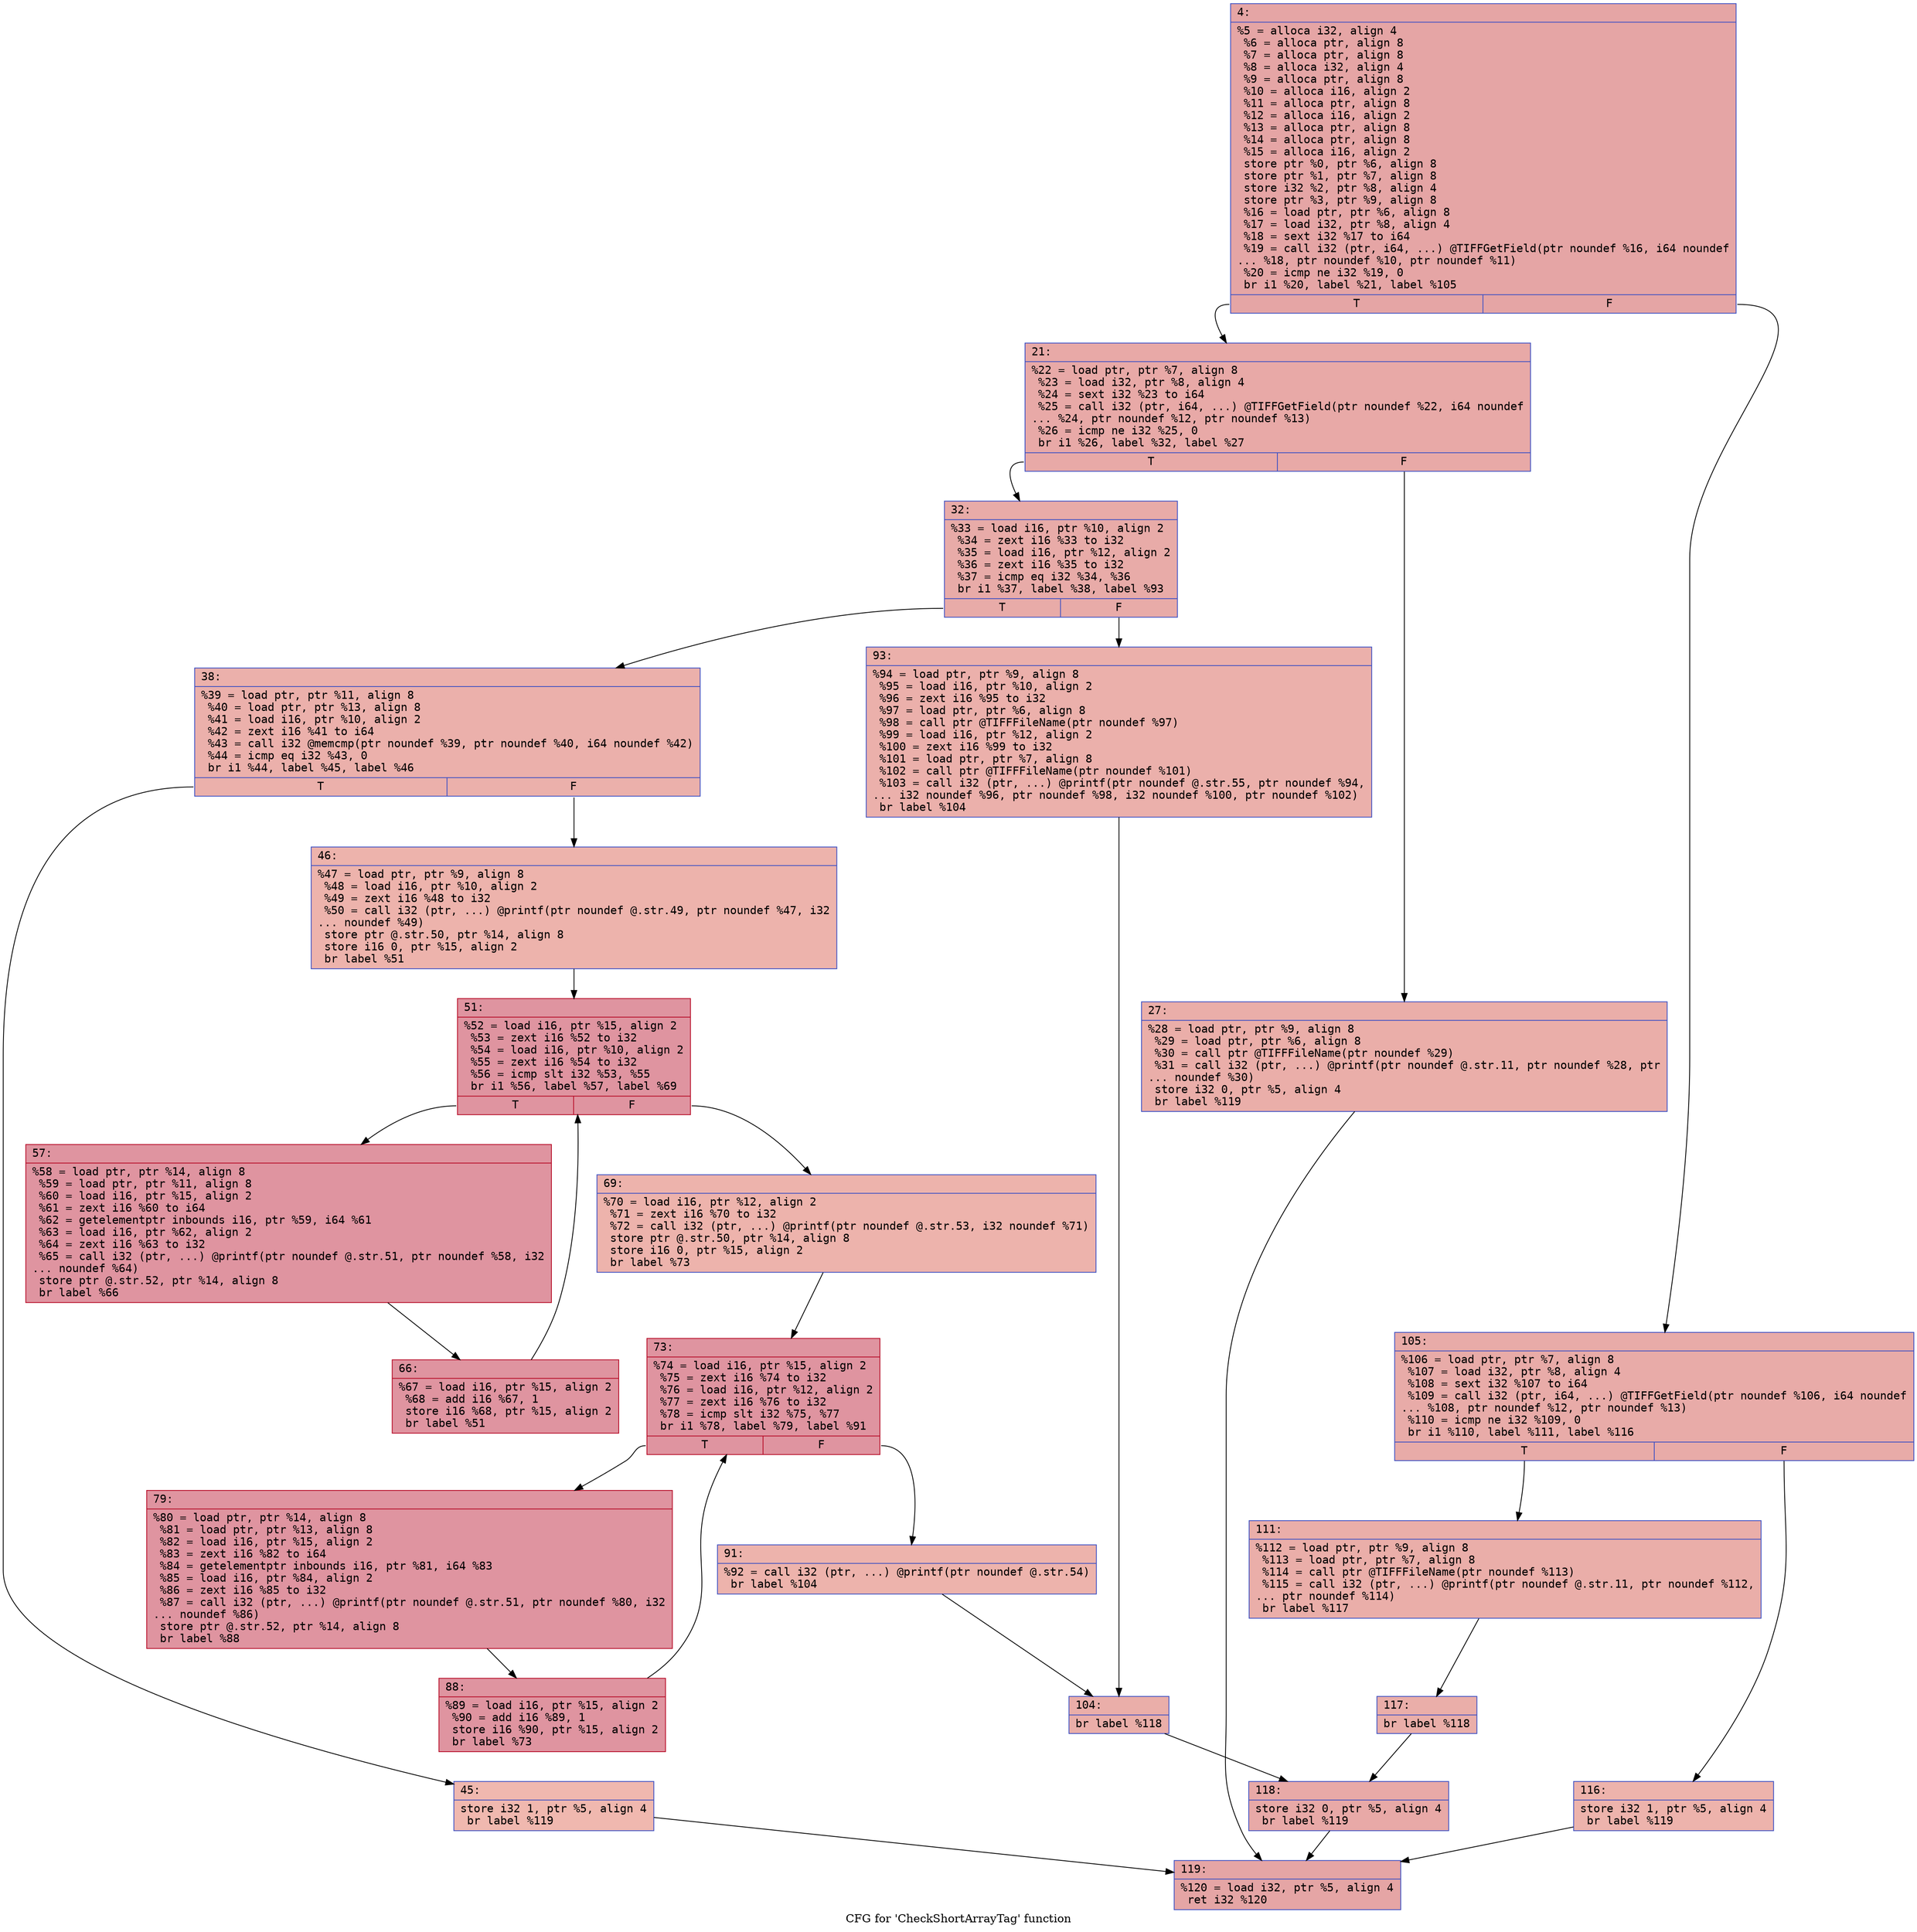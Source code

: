 digraph "CFG for 'CheckShortArrayTag' function" {
	label="CFG for 'CheckShortArrayTag' function";

	Node0x6000005f57c0 [shape=record,color="#3d50c3ff", style=filled, fillcolor="#c5333470" fontname="Courier",label="{4:\l|  %5 = alloca i32, align 4\l  %6 = alloca ptr, align 8\l  %7 = alloca ptr, align 8\l  %8 = alloca i32, align 4\l  %9 = alloca ptr, align 8\l  %10 = alloca i16, align 2\l  %11 = alloca ptr, align 8\l  %12 = alloca i16, align 2\l  %13 = alloca ptr, align 8\l  %14 = alloca ptr, align 8\l  %15 = alloca i16, align 2\l  store ptr %0, ptr %6, align 8\l  store ptr %1, ptr %7, align 8\l  store i32 %2, ptr %8, align 4\l  store ptr %3, ptr %9, align 8\l  %16 = load ptr, ptr %6, align 8\l  %17 = load i32, ptr %8, align 4\l  %18 = sext i32 %17 to i64\l  %19 = call i32 (ptr, i64, ...) @TIFFGetField(ptr noundef %16, i64 noundef\l... %18, ptr noundef %10, ptr noundef %11)\l  %20 = icmp ne i32 %19, 0\l  br i1 %20, label %21, label %105\l|{<s0>T|<s1>F}}"];
	Node0x6000005f57c0:s0 -> Node0x6000005f5810[tooltip="4 -> 21\nProbability 62.50%" ];
	Node0x6000005f57c0:s1 -> Node0x6000005f5d10[tooltip="4 -> 105\nProbability 37.50%" ];
	Node0x6000005f5810 [shape=record,color="#3d50c3ff", style=filled, fillcolor="#ca3b3770" fontname="Courier",label="{21:\l|  %22 = load ptr, ptr %7, align 8\l  %23 = load i32, ptr %8, align 4\l  %24 = sext i32 %23 to i64\l  %25 = call i32 (ptr, i64, ...) @TIFFGetField(ptr noundef %22, i64 noundef\l... %24, ptr noundef %12, ptr noundef %13)\l  %26 = icmp ne i32 %25, 0\l  br i1 %26, label %32, label %27\l|{<s0>T|<s1>F}}"];
	Node0x6000005f5810:s0 -> Node0x6000005f58b0[tooltip="21 -> 32\nProbability 62.50%" ];
	Node0x6000005f5810:s1 -> Node0x6000005f5860[tooltip="21 -> 27\nProbability 37.50%" ];
	Node0x6000005f5860 [shape=record,color="#3d50c3ff", style=filled, fillcolor="#d0473d70" fontname="Courier",label="{27:\l|  %28 = load ptr, ptr %9, align 8\l  %29 = load ptr, ptr %6, align 8\l  %30 = call ptr @TIFFFileName(ptr noundef %29)\l  %31 = call i32 (ptr, ...) @printf(ptr noundef @.str.11, ptr noundef %28, ptr\l... noundef %30)\l  store i32 0, ptr %5, align 4\l  br label %119\l}"];
	Node0x6000005f5860 -> Node0x6000005f5ea0[tooltip="27 -> 119\nProbability 100.00%" ];
	Node0x6000005f58b0 [shape=record,color="#3d50c3ff", style=filled, fillcolor="#cc403a70" fontname="Courier",label="{32:\l|  %33 = load i16, ptr %10, align 2\l  %34 = zext i16 %33 to i32\l  %35 = load i16, ptr %12, align 2\l  %36 = zext i16 %35 to i32\l  %37 = icmp eq i32 %34, %36\l  br i1 %37, label %38, label %93\l|{<s0>T|<s1>F}}"];
	Node0x6000005f58b0:s0 -> Node0x6000005f5900[tooltip="32 -> 38\nProbability 50.00%" ];
	Node0x6000005f58b0:s1 -> Node0x6000005f5c70[tooltip="32 -> 93\nProbability 50.00%" ];
	Node0x6000005f5900 [shape=record,color="#3d50c3ff", style=filled, fillcolor="#d24b4070" fontname="Courier",label="{38:\l|  %39 = load ptr, ptr %11, align 8\l  %40 = load ptr, ptr %13, align 8\l  %41 = load i16, ptr %10, align 2\l  %42 = zext i16 %41 to i64\l  %43 = call i32 @memcmp(ptr noundef %39, ptr noundef %40, i64 noundef %42)\l  %44 = icmp eq i32 %43, 0\l  br i1 %44, label %45, label %46\l|{<s0>T|<s1>F}}"];
	Node0x6000005f5900:s0 -> Node0x6000005f5950[tooltip="38 -> 45\nProbability 37.50%" ];
	Node0x6000005f5900:s1 -> Node0x6000005f59a0[tooltip="38 -> 46\nProbability 62.50%" ];
	Node0x6000005f5950 [shape=record,color="#3d50c3ff", style=filled, fillcolor="#dc5d4a70" fontname="Courier",label="{45:\l|  store i32 1, ptr %5, align 4\l  br label %119\l}"];
	Node0x6000005f5950 -> Node0x6000005f5ea0[tooltip="45 -> 119\nProbability 100.00%" ];
	Node0x6000005f59a0 [shape=record,color="#3d50c3ff", style=filled, fillcolor="#d6524470" fontname="Courier",label="{46:\l|  %47 = load ptr, ptr %9, align 8\l  %48 = load i16, ptr %10, align 2\l  %49 = zext i16 %48 to i32\l  %50 = call i32 (ptr, ...) @printf(ptr noundef @.str.49, ptr noundef %47, i32\l... noundef %49)\l  store ptr @.str.50, ptr %14, align 8\l  store i16 0, ptr %15, align 2\l  br label %51\l}"];
	Node0x6000005f59a0 -> Node0x6000005f59f0[tooltip="46 -> 51\nProbability 100.00%" ];
	Node0x6000005f59f0 [shape=record,color="#b70d28ff", style=filled, fillcolor="#b70d2870" fontname="Courier",label="{51:\l|  %52 = load i16, ptr %15, align 2\l  %53 = zext i16 %52 to i32\l  %54 = load i16, ptr %10, align 2\l  %55 = zext i16 %54 to i32\l  %56 = icmp slt i32 %53, %55\l  br i1 %56, label %57, label %69\l|{<s0>T|<s1>F}}"];
	Node0x6000005f59f0:s0 -> Node0x6000005f5a40[tooltip="51 -> 57\nProbability 96.88%" ];
	Node0x6000005f59f0:s1 -> Node0x6000005f5ae0[tooltip="51 -> 69\nProbability 3.12%" ];
	Node0x6000005f5a40 [shape=record,color="#b70d28ff", style=filled, fillcolor="#b70d2870" fontname="Courier",label="{57:\l|  %58 = load ptr, ptr %14, align 8\l  %59 = load ptr, ptr %11, align 8\l  %60 = load i16, ptr %15, align 2\l  %61 = zext i16 %60 to i64\l  %62 = getelementptr inbounds i16, ptr %59, i64 %61\l  %63 = load i16, ptr %62, align 2\l  %64 = zext i16 %63 to i32\l  %65 = call i32 (ptr, ...) @printf(ptr noundef @.str.51, ptr noundef %58, i32\l... noundef %64)\l  store ptr @.str.52, ptr %14, align 8\l  br label %66\l}"];
	Node0x6000005f5a40 -> Node0x6000005f5a90[tooltip="57 -> 66\nProbability 100.00%" ];
	Node0x6000005f5a90 [shape=record,color="#b70d28ff", style=filled, fillcolor="#b70d2870" fontname="Courier",label="{66:\l|  %67 = load i16, ptr %15, align 2\l  %68 = add i16 %67, 1\l  store i16 %68, ptr %15, align 2\l  br label %51\l}"];
	Node0x6000005f5a90 -> Node0x6000005f59f0[tooltip="66 -> 51\nProbability 100.00%" ];
	Node0x6000005f5ae0 [shape=record,color="#3d50c3ff", style=filled, fillcolor="#d6524470" fontname="Courier",label="{69:\l|  %70 = load i16, ptr %12, align 2\l  %71 = zext i16 %70 to i32\l  %72 = call i32 (ptr, ...) @printf(ptr noundef @.str.53, i32 noundef %71)\l  store ptr @.str.50, ptr %14, align 8\l  store i16 0, ptr %15, align 2\l  br label %73\l}"];
	Node0x6000005f5ae0 -> Node0x6000005f5b30[tooltip="69 -> 73\nProbability 100.00%" ];
	Node0x6000005f5b30 [shape=record,color="#b70d28ff", style=filled, fillcolor="#b70d2870" fontname="Courier",label="{73:\l|  %74 = load i16, ptr %15, align 2\l  %75 = zext i16 %74 to i32\l  %76 = load i16, ptr %12, align 2\l  %77 = zext i16 %76 to i32\l  %78 = icmp slt i32 %75, %77\l  br i1 %78, label %79, label %91\l|{<s0>T|<s1>F}}"];
	Node0x6000005f5b30:s0 -> Node0x6000005f5b80[tooltip="73 -> 79\nProbability 96.88%" ];
	Node0x6000005f5b30:s1 -> Node0x6000005f5c20[tooltip="73 -> 91\nProbability 3.12%" ];
	Node0x6000005f5b80 [shape=record,color="#b70d28ff", style=filled, fillcolor="#b70d2870" fontname="Courier",label="{79:\l|  %80 = load ptr, ptr %14, align 8\l  %81 = load ptr, ptr %13, align 8\l  %82 = load i16, ptr %15, align 2\l  %83 = zext i16 %82 to i64\l  %84 = getelementptr inbounds i16, ptr %81, i64 %83\l  %85 = load i16, ptr %84, align 2\l  %86 = zext i16 %85 to i32\l  %87 = call i32 (ptr, ...) @printf(ptr noundef @.str.51, ptr noundef %80, i32\l... noundef %86)\l  store ptr @.str.52, ptr %14, align 8\l  br label %88\l}"];
	Node0x6000005f5b80 -> Node0x6000005f5bd0[tooltip="79 -> 88\nProbability 100.00%" ];
	Node0x6000005f5bd0 [shape=record,color="#b70d28ff", style=filled, fillcolor="#b70d2870" fontname="Courier",label="{88:\l|  %89 = load i16, ptr %15, align 2\l  %90 = add i16 %89, 1\l  store i16 %90, ptr %15, align 2\l  br label %73\l}"];
	Node0x6000005f5bd0 -> Node0x6000005f5b30[tooltip="88 -> 73\nProbability 100.00%" ];
	Node0x6000005f5c20 [shape=record,color="#3d50c3ff", style=filled, fillcolor="#d6524470" fontname="Courier",label="{91:\l|  %92 = call i32 (ptr, ...) @printf(ptr noundef @.str.54)\l  br label %104\l}"];
	Node0x6000005f5c20 -> Node0x6000005f5cc0[tooltip="91 -> 104\nProbability 100.00%" ];
	Node0x6000005f5c70 [shape=record,color="#3d50c3ff", style=filled, fillcolor="#d24b4070" fontname="Courier",label="{93:\l|  %94 = load ptr, ptr %9, align 8\l  %95 = load i16, ptr %10, align 2\l  %96 = zext i16 %95 to i32\l  %97 = load ptr, ptr %6, align 8\l  %98 = call ptr @TIFFFileName(ptr noundef %97)\l  %99 = load i16, ptr %12, align 2\l  %100 = zext i16 %99 to i32\l  %101 = load ptr, ptr %7, align 8\l  %102 = call ptr @TIFFFileName(ptr noundef %101)\l  %103 = call i32 (ptr, ...) @printf(ptr noundef @.str.55, ptr noundef %94,\l... i32 noundef %96, ptr noundef %98, i32 noundef %100, ptr noundef %102)\l  br label %104\l}"];
	Node0x6000005f5c70 -> Node0x6000005f5cc0[tooltip="93 -> 104\nProbability 100.00%" ];
	Node0x6000005f5cc0 [shape=record,color="#3d50c3ff", style=filled, fillcolor="#d0473d70" fontname="Courier",label="{104:\l|  br label %118\l}"];
	Node0x6000005f5cc0 -> Node0x6000005f5e50[tooltip="104 -> 118\nProbability 100.00%" ];
	Node0x6000005f5d10 [shape=record,color="#3d50c3ff", style=filled, fillcolor="#cc403a70" fontname="Courier",label="{105:\l|  %106 = load ptr, ptr %7, align 8\l  %107 = load i32, ptr %8, align 4\l  %108 = sext i32 %107 to i64\l  %109 = call i32 (ptr, i64, ...) @TIFFGetField(ptr noundef %106, i64 noundef\l... %108, ptr noundef %12, ptr noundef %13)\l  %110 = icmp ne i32 %109, 0\l  br i1 %110, label %111, label %116\l|{<s0>T|<s1>F}}"];
	Node0x6000005f5d10:s0 -> Node0x6000005f5d60[tooltip="105 -> 111\nProbability 62.50%" ];
	Node0x6000005f5d10:s1 -> Node0x6000005f5db0[tooltip="105 -> 116\nProbability 37.50%" ];
	Node0x6000005f5d60 [shape=record,color="#3d50c3ff", style=filled, fillcolor="#d0473d70" fontname="Courier",label="{111:\l|  %112 = load ptr, ptr %9, align 8\l  %113 = load ptr, ptr %7, align 8\l  %114 = call ptr @TIFFFileName(ptr noundef %113)\l  %115 = call i32 (ptr, ...) @printf(ptr noundef @.str.11, ptr noundef %112,\l... ptr noundef %114)\l  br label %117\l}"];
	Node0x6000005f5d60 -> Node0x6000005f5e00[tooltip="111 -> 117\nProbability 100.00%" ];
	Node0x6000005f5db0 [shape=record,color="#3d50c3ff", style=filled, fillcolor="#d6524470" fontname="Courier",label="{116:\l|  store i32 1, ptr %5, align 4\l  br label %119\l}"];
	Node0x6000005f5db0 -> Node0x6000005f5ea0[tooltip="116 -> 119\nProbability 100.00%" ];
	Node0x6000005f5e00 [shape=record,color="#3d50c3ff", style=filled, fillcolor="#d0473d70" fontname="Courier",label="{117:\l|  br label %118\l}"];
	Node0x6000005f5e00 -> Node0x6000005f5e50[tooltip="117 -> 118\nProbability 100.00%" ];
	Node0x6000005f5e50 [shape=record,color="#3d50c3ff", style=filled, fillcolor="#ca3b3770" fontname="Courier",label="{118:\l|  store i32 0, ptr %5, align 4\l  br label %119\l}"];
	Node0x6000005f5e50 -> Node0x6000005f5ea0[tooltip="118 -> 119\nProbability 100.00%" ];
	Node0x6000005f5ea0 [shape=record,color="#3d50c3ff", style=filled, fillcolor="#c5333470" fontname="Courier",label="{119:\l|  %120 = load i32, ptr %5, align 4\l  ret i32 %120\l}"];
}
